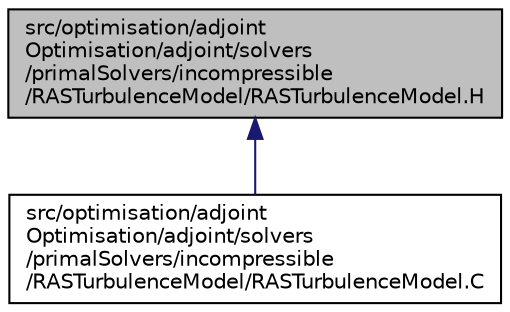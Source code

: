 digraph "src/optimisation/adjointOptimisation/adjoint/solvers/primalSolvers/incompressible/RASTurbulenceModel/RASTurbulenceModel.H"
{
  bgcolor="transparent";
  edge [fontname="Helvetica",fontsize="10",labelfontname="Helvetica",labelfontsize="10"];
  node [fontname="Helvetica",fontsize="10",shape=record];
  Node1 [label="src/optimisation/adjoint\lOptimisation/adjoint/solvers\l/primalSolvers/incompressible\l/RASTurbulenceModel/RASTurbulenceModel.H",height=0.2,width=0.4,color="black", fillcolor="grey75", style="filled" fontcolor="black"];
  Node1 -> Node2 [dir="back",color="midnightblue",fontsize="10",style="solid",fontname="Helvetica"];
  Node2 [label="src/optimisation/adjoint\lOptimisation/adjoint/solvers\l/primalSolvers/incompressible\l/RASTurbulenceModel/RASTurbulenceModel.C",height=0.2,width=0.4,color="black",URL="$RASTurbulenceModel_8C.html"];
}
